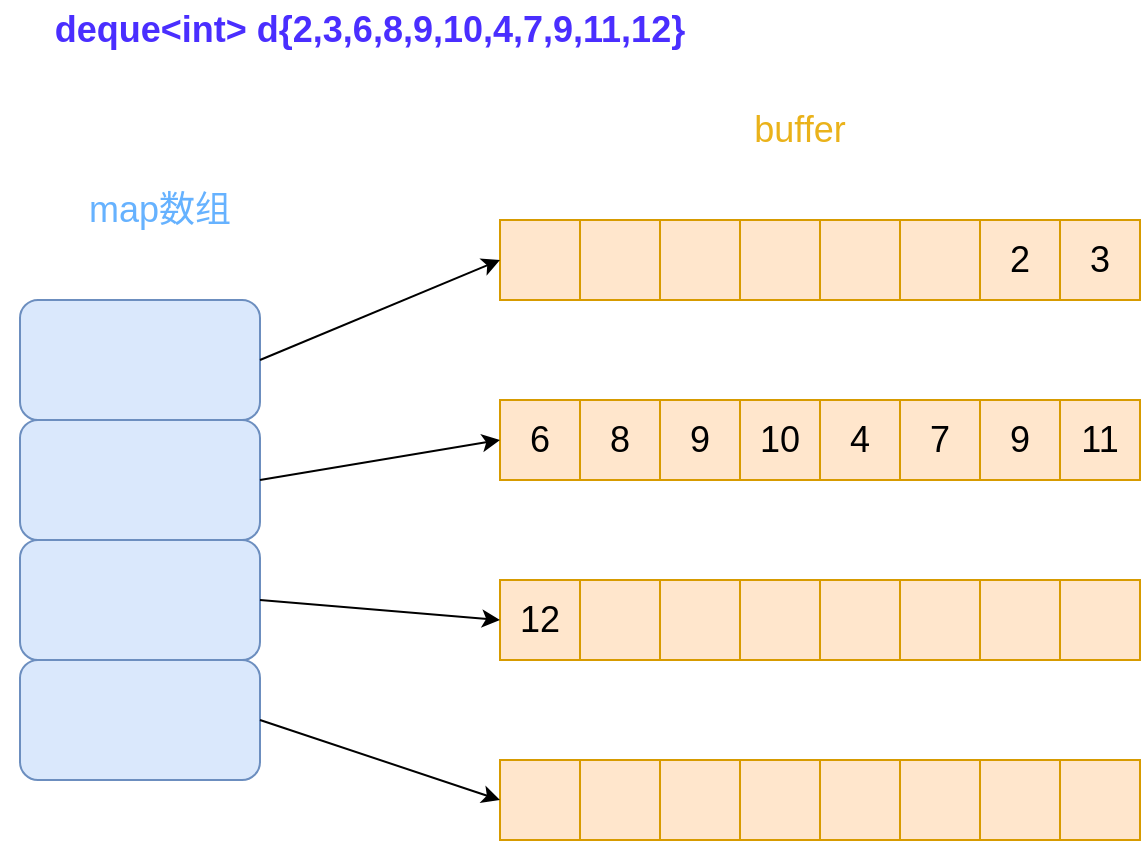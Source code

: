<mxfile version="20.8.16" type="device"><diagram name="第 1 页" id="_EXdOIeJPoaMY9WIHp8a"><mxGraphModel dx="1275" dy="541" grid="1" gridSize="10" guides="1" tooltips="1" connect="1" arrows="1" fold="1" page="1" pageScale="1" pageWidth="827" pageHeight="1169" math="0" shadow="0"><root><mxCell id="0"/><mxCell id="1" parent="0"/><mxCell id="htUBjdcQtL85ntFubcS2-1" value="" style="rounded=1;whiteSpace=wrap;html=1;fillColor=#dae8fc;strokeColor=#6c8ebf;" vertex="1" parent="1"><mxGeometry x="40" y="160" width="120" height="60" as="geometry"/></mxCell><mxCell id="htUBjdcQtL85ntFubcS2-3" value="" style="rounded=1;whiteSpace=wrap;html=1;fillColor=#dae8fc;strokeColor=#6c8ebf;" vertex="1" parent="1"><mxGeometry x="40" y="220" width="120" height="60" as="geometry"/></mxCell><mxCell id="htUBjdcQtL85ntFubcS2-4" value="" style="rounded=1;whiteSpace=wrap;html=1;fillColor=#dae8fc;strokeColor=#6c8ebf;" vertex="1" parent="1"><mxGeometry x="40" y="280" width="120" height="60" as="geometry"/></mxCell><mxCell id="htUBjdcQtL85ntFubcS2-5" value="" style="rounded=1;whiteSpace=wrap;html=1;fillColor=#dae8fc;strokeColor=#6c8ebf;" vertex="1" parent="1"><mxGeometry x="40" y="340" width="120" height="60" as="geometry"/></mxCell><mxCell id="htUBjdcQtL85ntFubcS2-6" value="&lt;font color=&quot;#66b2ff&quot; style=&quot;font-size: 18px;&quot;&gt;map数组&lt;/font&gt;" style="text;strokeColor=none;align=center;fillColor=none;html=1;verticalAlign=middle;whiteSpace=wrap;rounded=0;" vertex="1" parent="1"><mxGeometry x="60" y="100" width="100" height="30" as="geometry"/></mxCell><mxCell id="htUBjdcQtL85ntFubcS2-9" value="" style="rounded=0;whiteSpace=wrap;html=1;fontSize=18;fillColor=#ffe6cc;strokeColor=#d79b00;" vertex="1" parent="1"><mxGeometry x="280" y="120" width="40" height="40" as="geometry"/></mxCell><mxCell id="htUBjdcQtL85ntFubcS2-10" value="" style="rounded=0;whiteSpace=wrap;html=1;fontSize=18;fillColor=#ffe6cc;strokeColor=#d79b00;" vertex="1" parent="1"><mxGeometry x="320" y="120" width="40" height="40" as="geometry"/></mxCell><mxCell id="htUBjdcQtL85ntFubcS2-11" value="" style="rounded=0;whiteSpace=wrap;html=1;fontSize=18;fillColor=#ffe6cc;strokeColor=#d79b00;" vertex="1" parent="1"><mxGeometry x="360" y="120" width="40" height="40" as="geometry"/></mxCell><mxCell id="htUBjdcQtL85ntFubcS2-12" value="" style="rounded=0;whiteSpace=wrap;html=1;fontSize=18;fillColor=#ffe6cc;strokeColor=#d79b00;" vertex="1" parent="1"><mxGeometry x="400" y="120" width="40" height="40" as="geometry"/></mxCell><mxCell id="htUBjdcQtL85ntFubcS2-13" value="" style="rounded=0;whiteSpace=wrap;html=1;fontSize=18;fillColor=#ffe6cc;strokeColor=#d79b00;" vertex="1" parent="1"><mxGeometry x="440" y="120" width="40" height="40" as="geometry"/></mxCell><mxCell id="htUBjdcQtL85ntFubcS2-14" value="" style="rounded=0;whiteSpace=wrap;html=1;fontSize=18;fillColor=#ffe6cc;strokeColor=#d79b00;" vertex="1" parent="1"><mxGeometry x="480" y="120" width="40" height="40" as="geometry"/></mxCell><mxCell id="htUBjdcQtL85ntFubcS2-15" value="2" style="rounded=0;whiteSpace=wrap;html=1;fontSize=18;fillColor=#ffe6cc;strokeColor=#d79b00;" vertex="1" parent="1"><mxGeometry x="520" y="120" width="40" height="40" as="geometry"/></mxCell><mxCell id="htUBjdcQtL85ntFubcS2-16" value="3" style="rounded=0;whiteSpace=wrap;html=1;fontSize=18;fillColor=#ffe6cc;strokeColor=#d79b00;" vertex="1" parent="1"><mxGeometry x="560" y="120" width="40" height="40" as="geometry"/></mxCell><mxCell id="htUBjdcQtL85ntFubcS2-17" value="6" style="rounded=0;whiteSpace=wrap;html=1;fontSize=18;fillColor=#ffe6cc;strokeColor=#d79b00;" vertex="1" parent="1"><mxGeometry x="280" y="210" width="40" height="40" as="geometry"/></mxCell><mxCell id="htUBjdcQtL85ntFubcS2-18" value="8" style="rounded=0;whiteSpace=wrap;html=1;fontSize=18;fillColor=#ffe6cc;strokeColor=#d79b00;" vertex="1" parent="1"><mxGeometry x="320" y="210" width="40" height="40" as="geometry"/></mxCell><mxCell id="htUBjdcQtL85ntFubcS2-19" value="9" style="rounded=0;whiteSpace=wrap;html=1;fontSize=18;fillColor=#ffe6cc;strokeColor=#d79b00;" vertex="1" parent="1"><mxGeometry x="360" y="210" width="40" height="40" as="geometry"/></mxCell><mxCell id="htUBjdcQtL85ntFubcS2-20" value="10" style="rounded=0;whiteSpace=wrap;html=1;fontSize=18;fillColor=#ffe6cc;strokeColor=#d79b00;" vertex="1" parent="1"><mxGeometry x="400" y="210" width="40" height="40" as="geometry"/></mxCell><mxCell id="htUBjdcQtL85ntFubcS2-21" value="4" style="rounded=0;whiteSpace=wrap;html=1;fontSize=18;fillColor=#ffe6cc;strokeColor=#d79b00;" vertex="1" parent="1"><mxGeometry x="440" y="210" width="40" height="40" as="geometry"/></mxCell><mxCell id="htUBjdcQtL85ntFubcS2-22" value="7" style="rounded=0;whiteSpace=wrap;html=1;fontSize=18;fillColor=#ffe6cc;strokeColor=#d79b00;" vertex="1" parent="1"><mxGeometry x="480" y="210" width="40" height="40" as="geometry"/></mxCell><mxCell id="htUBjdcQtL85ntFubcS2-23" value="9" style="rounded=0;whiteSpace=wrap;html=1;fontSize=18;fillColor=#ffe6cc;strokeColor=#d79b00;" vertex="1" parent="1"><mxGeometry x="520" y="210" width="40" height="40" as="geometry"/></mxCell><mxCell id="htUBjdcQtL85ntFubcS2-24" value="11" style="rounded=0;whiteSpace=wrap;html=1;fontSize=18;fillColor=#ffe6cc;strokeColor=#d79b00;" vertex="1" parent="1"><mxGeometry x="560" y="210" width="40" height="40" as="geometry"/></mxCell><mxCell id="htUBjdcQtL85ntFubcS2-25" value="12" style="rounded=0;whiteSpace=wrap;html=1;fontSize=18;fillColor=#ffe6cc;strokeColor=#d79b00;" vertex="1" parent="1"><mxGeometry x="280" y="300" width="40" height="40" as="geometry"/></mxCell><mxCell id="htUBjdcQtL85ntFubcS2-26" value="" style="rounded=0;whiteSpace=wrap;html=1;fontSize=18;fillColor=#ffe6cc;strokeColor=#d79b00;" vertex="1" parent="1"><mxGeometry x="320" y="300" width="40" height="40" as="geometry"/></mxCell><mxCell id="htUBjdcQtL85ntFubcS2-27" value="" style="rounded=0;whiteSpace=wrap;html=1;fontSize=18;fillColor=#ffe6cc;strokeColor=#d79b00;" vertex="1" parent="1"><mxGeometry x="360" y="300" width="40" height="40" as="geometry"/></mxCell><mxCell id="htUBjdcQtL85ntFubcS2-28" value="" style="rounded=0;whiteSpace=wrap;html=1;fontSize=18;fillColor=#ffe6cc;strokeColor=#d79b00;" vertex="1" parent="1"><mxGeometry x="400" y="300" width="40" height="40" as="geometry"/></mxCell><mxCell id="htUBjdcQtL85ntFubcS2-29" value="" style="rounded=0;whiteSpace=wrap;html=1;fontSize=18;fillColor=#ffe6cc;strokeColor=#d79b00;" vertex="1" parent="1"><mxGeometry x="440" y="300" width="40" height="40" as="geometry"/></mxCell><mxCell id="htUBjdcQtL85ntFubcS2-30" value="" style="rounded=0;whiteSpace=wrap;html=1;fontSize=18;fillColor=#ffe6cc;strokeColor=#d79b00;" vertex="1" parent="1"><mxGeometry x="480" y="300" width="40" height="40" as="geometry"/></mxCell><mxCell id="htUBjdcQtL85ntFubcS2-31" value="" style="rounded=0;whiteSpace=wrap;html=1;fontSize=18;fillColor=#ffe6cc;strokeColor=#d79b00;" vertex="1" parent="1"><mxGeometry x="520" y="300" width="40" height="40" as="geometry"/></mxCell><mxCell id="htUBjdcQtL85ntFubcS2-32" value="" style="rounded=0;whiteSpace=wrap;html=1;fontSize=18;fillColor=#ffe6cc;strokeColor=#d79b00;" vertex="1" parent="1"><mxGeometry x="560" y="300" width="40" height="40" as="geometry"/></mxCell><mxCell id="htUBjdcQtL85ntFubcS2-33" value="" style="rounded=0;whiteSpace=wrap;html=1;fontSize=18;fillColor=#ffe6cc;strokeColor=#d79b00;" vertex="1" parent="1"><mxGeometry x="280" y="390" width="40" height="40" as="geometry"/></mxCell><mxCell id="htUBjdcQtL85ntFubcS2-34" value="" style="rounded=0;whiteSpace=wrap;html=1;fontSize=18;fillColor=#ffe6cc;strokeColor=#d79b00;" vertex="1" parent="1"><mxGeometry x="320" y="390" width="40" height="40" as="geometry"/></mxCell><mxCell id="htUBjdcQtL85ntFubcS2-35" value="" style="rounded=0;whiteSpace=wrap;html=1;fontSize=18;fillColor=#ffe6cc;strokeColor=#d79b00;" vertex="1" parent="1"><mxGeometry x="360" y="390" width="40" height="40" as="geometry"/></mxCell><mxCell id="htUBjdcQtL85ntFubcS2-36" value="" style="rounded=0;whiteSpace=wrap;html=1;fontSize=18;fillColor=#ffe6cc;strokeColor=#d79b00;" vertex="1" parent="1"><mxGeometry x="400" y="390" width="40" height="40" as="geometry"/></mxCell><mxCell id="htUBjdcQtL85ntFubcS2-37" value="" style="rounded=0;whiteSpace=wrap;html=1;fontSize=18;fillColor=#ffe6cc;strokeColor=#d79b00;" vertex="1" parent="1"><mxGeometry x="440" y="390" width="40" height="40" as="geometry"/></mxCell><mxCell id="htUBjdcQtL85ntFubcS2-38" value="" style="rounded=0;whiteSpace=wrap;html=1;fontSize=18;fillColor=#ffe6cc;strokeColor=#d79b00;" vertex="1" parent="1"><mxGeometry x="480" y="390" width="40" height="40" as="geometry"/></mxCell><mxCell id="htUBjdcQtL85ntFubcS2-39" value="" style="rounded=0;whiteSpace=wrap;html=1;fontSize=18;fillColor=#ffe6cc;strokeColor=#d79b00;" vertex="1" parent="1"><mxGeometry x="520" y="390" width="40" height="40" as="geometry"/></mxCell><mxCell id="htUBjdcQtL85ntFubcS2-40" value="" style="rounded=0;whiteSpace=wrap;html=1;fontSize=18;fillColor=#ffe6cc;strokeColor=#d79b00;" vertex="1" parent="1"><mxGeometry x="560" y="390" width="40" height="40" as="geometry"/></mxCell><mxCell id="htUBjdcQtL85ntFubcS2-44" value="" style="endArrow=classic;html=1;rounded=0;fontSize=18;fontColor=#66B2FF;exitX=1;exitY=0.5;exitDx=0;exitDy=0;entryX=0;entryY=0.5;entryDx=0;entryDy=0;" edge="1" parent="1" source="htUBjdcQtL85ntFubcS2-1" target="htUBjdcQtL85ntFubcS2-9"><mxGeometry width="50" height="50" relative="1" as="geometry"><mxPoint x="200" y="190" as="sourcePoint"/><mxPoint x="250" y="140" as="targetPoint"/></mxGeometry></mxCell><mxCell id="htUBjdcQtL85ntFubcS2-53" value="" style="endArrow=classic;html=1;rounded=0;fontSize=18;fontColor=#66B2FF;exitX=1;exitY=0.5;exitDx=0;exitDy=0;entryX=0;entryY=0.5;entryDx=0;entryDy=0;" edge="1" parent="1" source="htUBjdcQtL85ntFubcS2-3" target="htUBjdcQtL85ntFubcS2-17"><mxGeometry width="50" height="50" relative="1" as="geometry"><mxPoint x="170" y="200" as="sourcePoint"/><mxPoint x="290" y="150" as="targetPoint"/></mxGeometry></mxCell><mxCell id="htUBjdcQtL85ntFubcS2-54" value="" style="endArrow=classic;html=1;rounded=0;fontSize=18;fontColor=#66B2FF;exitX=1;exitY=0.5;exitDx=0;exitDy=0;entryX=0;entryY=0.5;entryDx=0;entryDy=0;" edge="1" parent="1" source="htUBjdcQtL85ntFubcS2-4" target="htUBjdcQtL85ntFubcS2-25"><mxGeometry width="50" height="50" relative="1" as="geometry"><mxPoint x="180" y="210" as="sourcePoint"/><mxPoint x="300" y="160" as="targetPoint"/></mxGeometry></mxCell><mxCell id="htUBjdcQtL85ntFubcS2-55" value="" style="endArrow=classic;html=1;rounded=0;fontSize=18;fontColor=#66B2FF;exitX=1;exitY=0.5;exitDx=0;exitDy=0;entryX=0;entryY=0.5;entryDx=0;entryDy=0;" edge="1" parent="1" source="htUBjdcQtL85ntFubcS2-5" target="htUBjdcQtL85ntFubcS2-33"><mxGeometry width="50" height="50" relative="1" as="geometry"><mxPoint x="170" y="320" as="sourcePoint"/><mxPoint x="290" y="330" as="targetPoint"/></mxGeometry></mxCell><mxCell id="htUBjdcQtL85ntFubcS2-56" value="&lt;font color=&quot;#eab21a&quot; style=&quot;font-size: 18px;&quot;&gt;buffer&lt;/font&gt;" style="text;strokeColor=none;align=center;fillColor=none;html=1;verticalAlign=middle;whiteSpace=wrap;rounded=0;fontColor=#000000;" vertex="1" parent="1"><mxGeometry x="380" y="60" width="100" height="30" as="geometry"/></mxCell><mxCell id="htUBjdcQtL85ntFubcS2-57" value="&lt;font color=&quot;#4a2eff&quot; style=&quot;font-size: 18px;&quot;&gt;&lt;b style=&quot;&quot;&gt;deque&amp;lt;int&amp;gt; d{2,3,6,8,9,10,4,7,9,11,12}&lt;/b&gt;&lt;/font&gt;" style="text;strokeColor=none;align=center;fillColor=none;html=1;verticalAlign=middle;whiteSpace=wrap;rounded=0;fontSize=18;fontColor=#eab21a;" vertex="1" parent="1"><mxGeometry x="30" y="10" width="370" height="30" as="geometry"/></mxCell></root></mxGraphModel></diagram></mxfile>